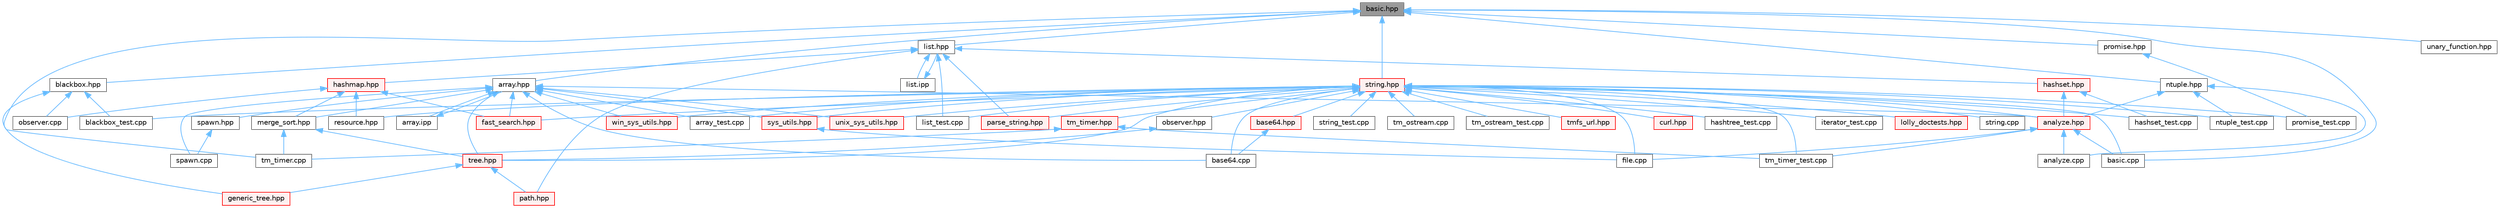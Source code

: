 digraph "basic.hpp"
{
 // LATEX_PDF_SIZE
  bgcolor="transparent";
  edge [fontname=Helvetica,fontsize=10,labelfontname=Helvetica,labelfontsize=10];
  node [fontname=Helvetica,fontsize=10,shape=box,height=0.2,width=0.4];
  Node1 [label="basic.hpp",height=0.2,width=0.4,color="gray40", fillcolor="grey60", style="filled", fontcolor="black",tooltip=" "];
  Node1 -> Node2 [dir="back",color="steelblue1",style="solid"];
  Node2 [label="array.hpp",height=0.2,width=0.4,color="grey40", fillcolor="white", style="filled",URL="$array_8hpp.html",tooltip=" "];
  Node2 -> Node3 [dir="back",color="steelblue1",style="solid"];
  Node3 [label="analyze.hpp",height=0.2,width=0.4,color="red", fillcolor="#FFF0F0", style="filled",URL="$analyze_8hpp.html",tooltip=" "];
  Node3 -> Node4 [dir="back",color="steelblue1",style="solid"];
  Node4 [label="analyze.cpp",height=0.2,width=0.4,color="grey40", fillcolor="white", style="filled",URL="$analyze_8cpp.html",tooltip=" "];
  Node3 -> Node6 [dir="back",color="steelblue1",style="solid"];
  Node6 [label="basic.cpp",height=0.2,width=0.4,color="grey40", fillcolor="white", style="filled",URL="$basic_8cpp.html",tooltip=" "];
  Node3 -> Node9 [dir="back",color="steelblue1",style="solid"];
  Node9 [label="file.cpp",height=0.2,width=0.4,color="grey40", fillcolor="white", style="filled",URL="$file_8cpp.html",tooltip=" "];
  Node3 -> Node12 [dir="back",color="steelblue1",style="solid"];
  Node12 [label="tm_timer_test.cpp",height=0.2,width=0.4,color="grey40", fillcolor="white", style="filled",URL="$tm__timer__test_8cpp.html",tooltip=" "];
  Node2 -> Node16 [dir="back",color="steelblue1",style="solid"];
  Node16 [label="array.ipp",height=0.2,width=0.4,color="grey40", fillcolor="white", style="filled",URL="$array_8ipp.html",tooltip=" "];
  Node16 -> Node2 [dir="back",color="steelblue1",style="solid"];
  Node2 -> Node17 [dir="back",color="steelblue1",style="solid"];
  Node17 [label="array_test.cpp",height=0.2,width=0.4,color="grey40", fillcolor="white", style="filled",URL="$array__test_8cpp.html",tooltip=" "];
  Node2 -> Node18 [dir="back",color="steelblue1",style="solid"];
  Node18 [label="base64.cpp",height=0.2,width=0.4,color="grey40", fillcolor="white", style="filled",URL="$base64_8cpp.html",tooltip=" "];
  Node2 -> Node19 [dir="back",color="steelblue1",style="solid"];
  Node19 [label="fast_search.hpp",height=0.2,width=0.4,color="red", fillcolor="#FFF0F0", style="filled",URL="$fast__search_8hpp.html",tooltip=" "];
  Node2 -> Node21 [dir="back",color="steelblue1",style="solid"];
  Node21 [label="merge_sort.hpp",height=0.2,width=0.4,color="grey40", fillcolor="white", style="filled",URL="$merge__sort_8hpp.html",tooltip=" "];
  Node21 -> Node22 [dir="back",color="steelblue1",style="solid"];
  Node22 [label="tm_timer.cpp",height=0.2,width=0.4,color="grey40", fillcolor="white", style="filled",URL="$tm__timer_8cpp.html",tooltip=" "];
  Node21 -> Node23 [dir="back",color="steelblue1",style="solid"];
  Node23 [label="tree.hpp",height=0.2,width=0.4,color="red", fillcolor="#FFF0F0", style="filled",URL="$tree_8hpp.html",tooltip=" "];
  Node23 -> Node25 [dir="back",color="steelblue1",style="solid"];
  Node25 [label="generic_tree.hpp",height=0.2,width=0.4,color="red", fillcolor="#FFF0F0", style="filled",URL="$generic__tree_8hpp.html",tooltip=" "];
  Node23 -> Node28 [dir="back",color="steelblue1",style="solid"];
  Node28 [label="path.hpp",height=0.2,width=0.4,color="red", fillcolor="#FFF0F0", style="filled",URL="$path_8hpp.html",tooltip=" "];
  Node2 -> Node47 [dir="back",color="steelblue1",style="solid"];
  Node47 [label="spawn.cpp",height=0.2,width=0.4,color="grey40", fillcolor="white", style="filled",URL="$spawn_8cpp.html",tooltip=" "];
  Node2 -> Node48 [dir="back",color="steelblue1",style="solid"];
  Node48 [label="spawn.hpp",height=0.2,width=0.4,color="grey40", fillcolor="white", style="filled",URL="$spawn_8hpp.html",tooltip=" "];
  Node48 -> Node47 [dir="back",color="steelblue1",style="solid"];
  Node2 -> Node49 [dir="back",color="steelblue1",style="solid"];
  Node49 [label="sys_utils.hpp",height=0.2,width=0.4,color="red", fillcolor="#FFF0F0", style="filled",URL="$sys__utils_8hpp.html",tooltip=" "];
  Node49 -> Node9 [dir="back",color="steelblue1",style="solid"];
  Node2 -> Node23 [dir="back",color="steelblue1",style="solid"];
  Node2 -> Node53 [dir="back",color="steelblue1",style="solid"];
  Node53 [label="unix_sys_utils.hpp",height=0.2,width=0.4,color="red", fillcolor="#FFF0F0", style="filled",URL="$unix__sys__utils_8hpp.html",tooltip=" "];
  Node2 -> Node54 [dir="back",color="steelblue1",style="solid"];
  Node54 [label="win_sys_utils.hpp",height=0.2,width=0.4,color="red", fillcolor="#FFF0F0", style="filled",URL="$win__sys__utils_8hpp.html",tooltip=" "];
  Node1 -> Node6 [dir="back",color="steelblue1",style="solid"];
  Node1 -> Node55 [dir="back",color="steelblue1",style="solid"];
  Node55 [label="blackbox.hpp",height=0.2,width=0.4,color="grey40", fillcolor="white", style="filled",URL="$blackbox_8hpp.html",tooltip=" "];
  Node55 -> Node56 [dir="back",color="steelblue1",style="solid"];
  Node56 [label="blackbox_test.cpp",height=0.2,width=0.4,color="grey40", fillcolor="white", style="filled",URL="$blackbox__test_8cpp.html",tooltip=" "];
  Node55 -> Node25 [dir="back",color="steelblue1",style="solid"];
  Node55 -> Node32 [dir="back",color="steelblue1",style="solid"];
  Node32 [label="observer.cpp",height=0.2,width=0.4,color="grey40", fillcolor="white", style="filled",URL="$observer_8cpp.html",tooltip=" "];
  Node1 -> Node57 [dir="back",color="steelblue1",style="solid"];
  Node57 [label="list.hpp",height=0.2,width=0.4,color="grey40", fillcolor="white", style="filled",URL="$list_8hpp.html",tooltip=" "];
  Node57 -> Node58 [dir="back",color="steelblue1",style="solid"];
  Node58 [label="hashmap.hpp",height=0.2,width=0.4,color="red", fillcolor="#FFF0F0", style="filled",URL="$hashmap_8hpp.html",tooltip=" "];
  Node58 -> Node19 [dir="back",color="steelblue1",style="solid"];
  Node58 -> Node21 [dir="back",color="steelblue1",style="solid"];
  Node58 -> Node32 [dir="back",color="steelblue1",style="solid"];
  Node58 -> Node74 [dir="back",color="steelblue1",style="solid"];
  Node74 [label="resource.hpp",height=0.2,width=0.4,color="grey40", fillcolor="white", style="filled",URL="$resource_8hpp.html",tooltip=" "];
  Node57 -> Node75 [dir="back",color="steelblue1",style="solid"];
  Node75 [label="hashset.hpp",height=0.2,width=0.4,color="red", fillcolor="#FFF0F0", style="filled",URL="$hashset_8hpp.html",tooltip=" "];
  Node75 -> Node3 [dir="back",color="steelblue1",style="solid"];
  Node75 -> Node77 [dir="back",color="steelblue1",style="solid"];
  Node77 [label="hashset_test.cpp",height=0.2,width=0.4,color="grey40", fillcolor="white", style="filled",URL="$hashset__test_8cpp.html",tooltip=" "];
  Node57 -> Node78 [dir="back",color="steelblue1",style="solid"];
  Node78 [label="list.ipp",height=0.2,width=0.4,color="grey40", fillcolor="white", style="filled",URL="$list_8ipp.html",tooltip=" "];
  Node78 -> Node57 [dir="back",color="steelblue1",style="solid"];
  Node57 -> Node79 [dir="back",color="steelblue1",style="solid"];
  Node79 [label="list_test.cpp",height=0.2,width=0.4,color="grey40", fillcolor="white", style="filled",URL="$list__test_8cpp.html",tooltip=" "];
  Node57 -> Node80 [dir="back",color="steelblue1",style="solid"];
  Node80 [label="parse_string.hpp",height=0.2,width=0.4,color="red", fillcolor="#FFF0F0", style="filled",URL="$parse__string_8hpp.html",tooltip=" "];
  Node57 -> Node28 [dir="back",color="steelblue1",style="solid"];
  Node1 -> Node82 [dir="back",color="steelblue1",style="solid"];
  Node82 [label="ntuple.hpp",height=0.2,width=0.4,color="grey40", fillcolor="white", style="filled",URL="$ntuple_8hpp.html",tooltip=" "];
  Node82 -> Node4 [dir="back",color="steelblue1",style="solid"];
  Node82 -> Node3 [dir="back",color="steelblue1",style="solid"];
  Node82 -> Node83 [dir="back",color="steelblue1",style="solid"];
  Node83 [label="ntuple_test.cpp",height=0.2,width=0.4,color="grey40", fillcolor="white", style="filled",URL="$ntuple__test_8cpp.html",tooltip=" "];
  Node1 -> Node84 [dir="back",color="steelblue1",style="solid"];
  Node84 [label="promise.hpp",height=0.2,width=0.4,color="grey40", fillcolor="white", style="filled",URL="$promise_8hpp.html",tooltip=" "];
  Node84 -> Node85 [dir="back",color="steelblue1",style="solid"];
  Node85 [label="promise_test.cpp",height=0.2,width=0.4,color="grey40", fillcolor="white", style="filled",URL="$promise__test_8cpp.html",tooltip=" "];
  Node1 -> Node86 [dir="back",color="steelblue1",style="solid"];
  Node86 [label="string.hpp",height=0.2,width=0.4,color="red", fillcolor="#FFF0F0", style="filled",URL="$string_8hpp.html",tooltip=" "];
  Node86 -> Node3 [dir="back",color="steelblue1",style="solid"];
  Node86 -> Node17 [dir="back",color="steelblue1",style="solid"];
  Node86 -> Node18 [dir="back",color="steelblue1",style="solid"];
  Node86 -> Node87 [dir="back",color="steelblue1",style="solid"];
  Node87 [label="base64.hpp",height=0.2,width=0.4,color="red", fillcolor="#FFF0F0", style="filled",URL="$base64_8hpp.html",tooltip=" "];
  Node87 -> Node18 [dir="back",color="steelblue1",style="solid"];
  Node86 -> Node6 [dir="back",color="steelblue1",style="solid"];
  Node86 -> Node56 [dir="back",color="steelblue1",style="solid"];
  Node86 -> Node89 [dir="back",color="steelblue1",style="solid"];
  Node89 [label="curl.hpp",height=0.2,width=0.4,color="red", fillcolor="#FFF0F0", style="filled",URL="$curl_8hpp.html",tooltip=" "];
  Node86 -> Node19 [dir="back",color="steelblue1",style="solid"];
  Node86 -> Node9 [dir="back",color="steelblue1",style="solid"];
  Node86 -> Node77 [dir="back",color="steelblue1",style="solid"];
  Node86 -> Node67 [dir="back",color="steelblue1",style="solid"];
  Node67 [label="hashtree_test.cpp",height=0.2,width=0.4,color="grey40", fillcolor="white", style="filled",URL="$hashtree__test_8cpp.html",tooltip=" "];
  Node86 -> Node70 [dir="back",color="steelblue1",style="solid"];
  Node70 [label="iterator_test.cpp",height=0.2,width=0.4,color="grey40", fillcolor="white", style="filled",URL="$iterator__test_8cpp.html",tooltip=" "];
  Node86 -> Node79 [dir="back",color="steelblue1",style="solid"];
  Node86 -> Node92 [dir="back",color="steelblue1",style="solid"];
  Node92 [label="lolly_doctests.hpp",height=0.2,width=0.4,color="red", fillcolor="#FFF0F0", style="filled",URL="$lolly__doctests_8hpp.html",tooltip=" "];
  Node86 -> Node83 [dir="back",color="steelblue1",style="solid"];
  Node86 -> Node97 [dir="back",color="steelblue1",style="solid"];
  Node97 [label="observer.hpp",height=0.2,width=0.4,color="grey40", fillcolor="white", style="filled",URL="$observer_8hpp.html",tooltip=" "];
  Node97 -> Node23 [dir="back",color="steelblue1",style="solid"];
  Node86 -> Node80 [dir="back",color="steelblue1",style="solid"];
  Node86 -> Node85 [dir="back",color="steelblue1",style="solid"];
  Node86 -> Node74 [dir="back",color="steelblue1",style="solid"];
  Node86 -> Node98 [dir="back",color="steelblue1",style="solid"];
  Node98 [label="string.cpp",height=0.2,width=0.4,color="grey40", fillcolor="white", style="filled",URL="$string_8cpp.html",tooltip=" "];
  Node86 -> Node95 [dir="back",color="steelblue1",style="solid"];
  Node95 [label="string_test.cpp",height=0.2,width=0.4,color="grey40", fillcolor="white", style="filled",URL="$string__test_8cpp.html",tooltip=" "];
  Node86 -> Node49 [dir="back",color="steelblue1",style="solid"];
  Node86 -> Node99 [dir="back",color="steelblue1",style="solid"];
  Node99 [label="tm_ostream.cpp",height=0.2,width=0.4,color="grey40", fillcolor="white", style="filled",URL="$tm__ostream_8cpp.html",tooltip=" "];
  Node86 -> Node96 [dir="back",color="steelblue1",style="solid"];
  Node96 [label="tm_ostream_test.cpp",height=0.2,width=0.4,color="grey40", fillcolor="white", style="filled",URL="$tm__ostream__test_8cpp.html",tooltip=" "];
  Node86 -> Node100 [dir="back",color="steelblue1",style="solid"];
  Node100 [label="tm_timer.hpp",height=0.2,width=0.4,color="red", fillcolor="#FFF0F0", style="filled",URL="$tm__timer_8hpp.html",tooltip=" "];
  Node100 -> Node22 [dir="back",color="steelblue1",style="solid"];
  Node100 -> Node12 [dir="back",color="steelblue1",style="solid"];
  Node86 -> Node12 [dir="back",color="steelblue1",style="solid"];
  Node86 -> Node44 [dir="back",color="steelblue1",style="solid"];
  Node44 [label="tmfs_url.hpp",height=0.2,width=0.4,color="red", fillcolor="#FFF0F0", style="filled",URL="$tmfs__url_8hpp.html",tooltip=" "];
  Node86 -> Node23 [dir="back",color="steelblue1",style="solid"];
  Node86 -> Node53 [dir="back",color="steelblue1",style="solid"];
  Node86 -> Node54 [dir="back",color="steelblue1",style="solid"];
  Node1 -> Node22 [dir="back",color="steelblue1",style="solid"];
  Node1 -> Node101 [dir="back",color="steelblue1",style="solid"];
  Node101 [label="unary_function.hpp",height=0.2,width=0.4,color="grey40", fillcolor="white", style="filled",URL="$unary__function_8hpp.html",tooltip=" "];
}
